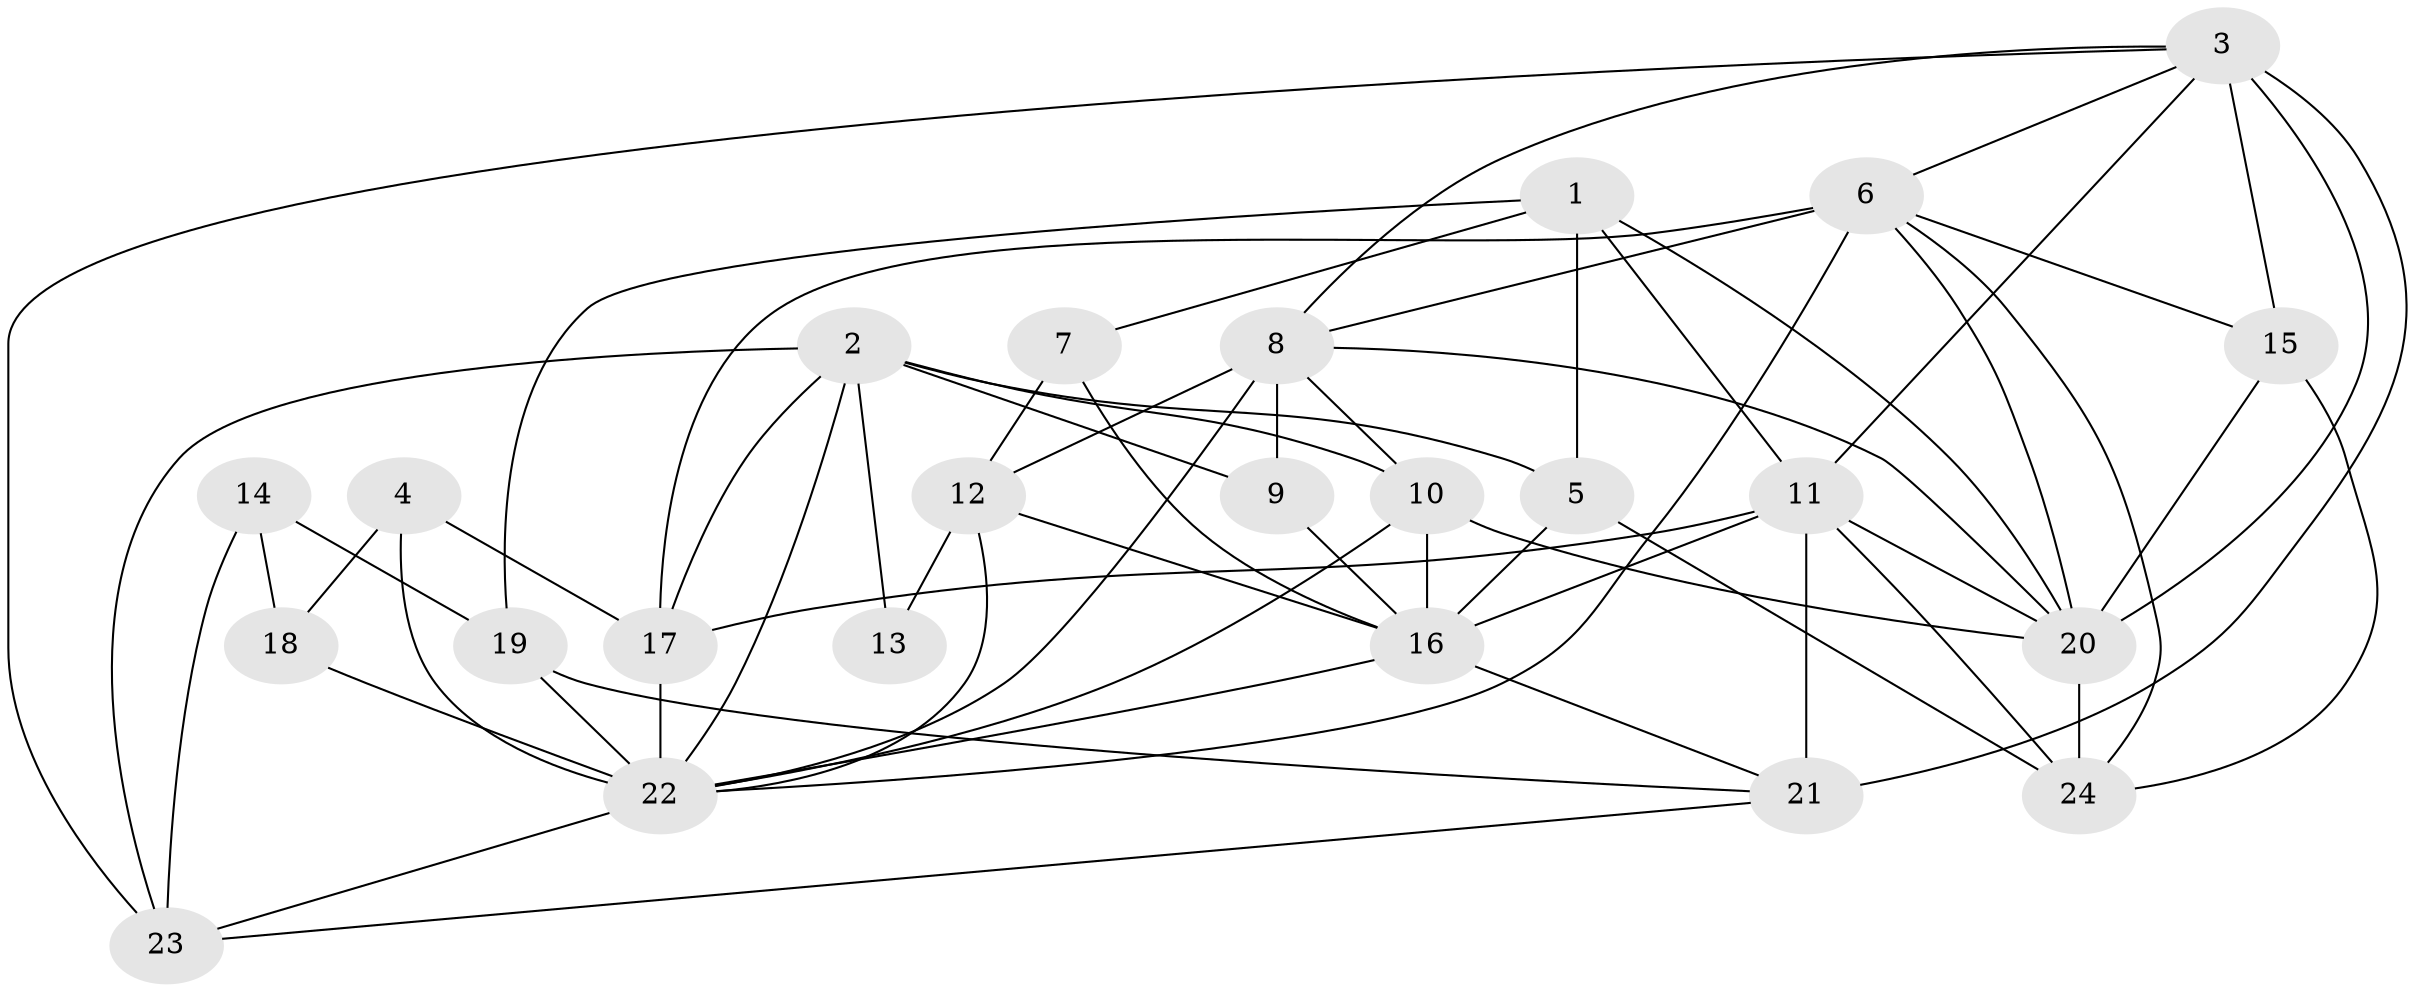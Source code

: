// original degree distribution, {3: 0.3103448275862069, 6: 0.10344827586206896, 4: 0.3103448275862069, 2: 0.10344827586206896, 5: 0.10344827586206896, 7: 0.06896551724137931}
// Generated by graph-tools (version 1.1) at 2025/37/03/04/25 23:37:10]
// undirected, 24 vertices, 63 edges
graph export_dot {
  node [color=gray90,style=filled];
  1;
  2;
  3;
  4;
  5;
  6;
  7;
  8;
  9;
  10;
  11;
  12;
  13;
  14;
  15;
  16;
  17;
  18;
  19;
  20;
  21;
  22;
  23;
  24;
  1 -- 5 [weight=2.0];
  1 -- 7 [weight=1.0];
  1 -- 11 [weight=1.0];
  1 -- 19 [weight=1.0];
  1 -- 20 [weight=1.0];
  2 -- 5 [weight=1.0];
  2 -- 9 [weight=1.0];
  2 -- 10 [weight=1.0];
  2 -- 13 [weight=1.0];
  2 -- 17 [weight=1.0];
  2 -- 22 [weight=1.0];
  2 -- 23 [weight=1.0];
  3 -- 6 [weight=1.0];
  3 -- 8 [weight=1.0];
  3 -- 11 [weight=2.0];
  3 -- 15 [weight=1.0];
  3 -- 20 [weight=1.0];
  3 -- 21 [weight=3.0];
  3 -- 23 [weight=1.0];
  4 -- 17 [weight=2.0];
  4 -- 18 [weight=1.0];
  4 -- 22 [weight=2.0];
  5 -- 16 [weight=1.0];
  5 -- 24 [weight=1.0];
  6 -- 8 [weight=1.0];
  6 -- 15 [weight=1.0];
  6 -- 17 [weight=2.0];
  6 -- 20 [weight=1.0];
  6 -- 22 [weight=1.0];
  6 -- 24 [weight=1.0];
  7 -- 12 [weight=2.0];
  7 -- 16 [weight=1.0];
  8 -- 9 [weight=2.0];
  8 -- 10 [weight=1.0];
  8 -- 12 [weight=2.0];
  8 -- 20 [weight=1.0];
  8 -- 22 [weight=1.0];
  9 -- 16 [weight=1.0];
  10 -- 16 [weight=1.0];
  10 -- 20 [weight=1.0];
  10 -- 22 [weight=1.0];
  11 -- 16 [weight=2.0];
  11 -- 17 [weight=1.0];
  11 -- 20 [weight=1.0];
  11 -- 21 [weight=2.0];
  11 -- 24 [weight=1.0];
  12 -- 13 [weight=1.0];
  12 -- 16 [weight=1.0];
  12 -- 22 [weight=1.0];
  14 -- 18 [weight=1.0];
  14 -- 19 [weight=1.0];
  14 -- 23 [weight=1.0];
  15 -- 20 [weight=1.0];
  15 -- 24 [weight=1.0];
  16 -- 21 [weight=1.0];
  16 -- 22 [weight=1.0];
  17 -- 22 [weight=2.0];
  18 -- 22 [weight=1.0];
  19 -- 21 [weight=1.0];
  19 -- 22 [weight=2.0];
  20 -- 24 [weight=1.0];
  21 -- 23 [weight=1.0];
  22 -- 23 [weight=1.0];
}
